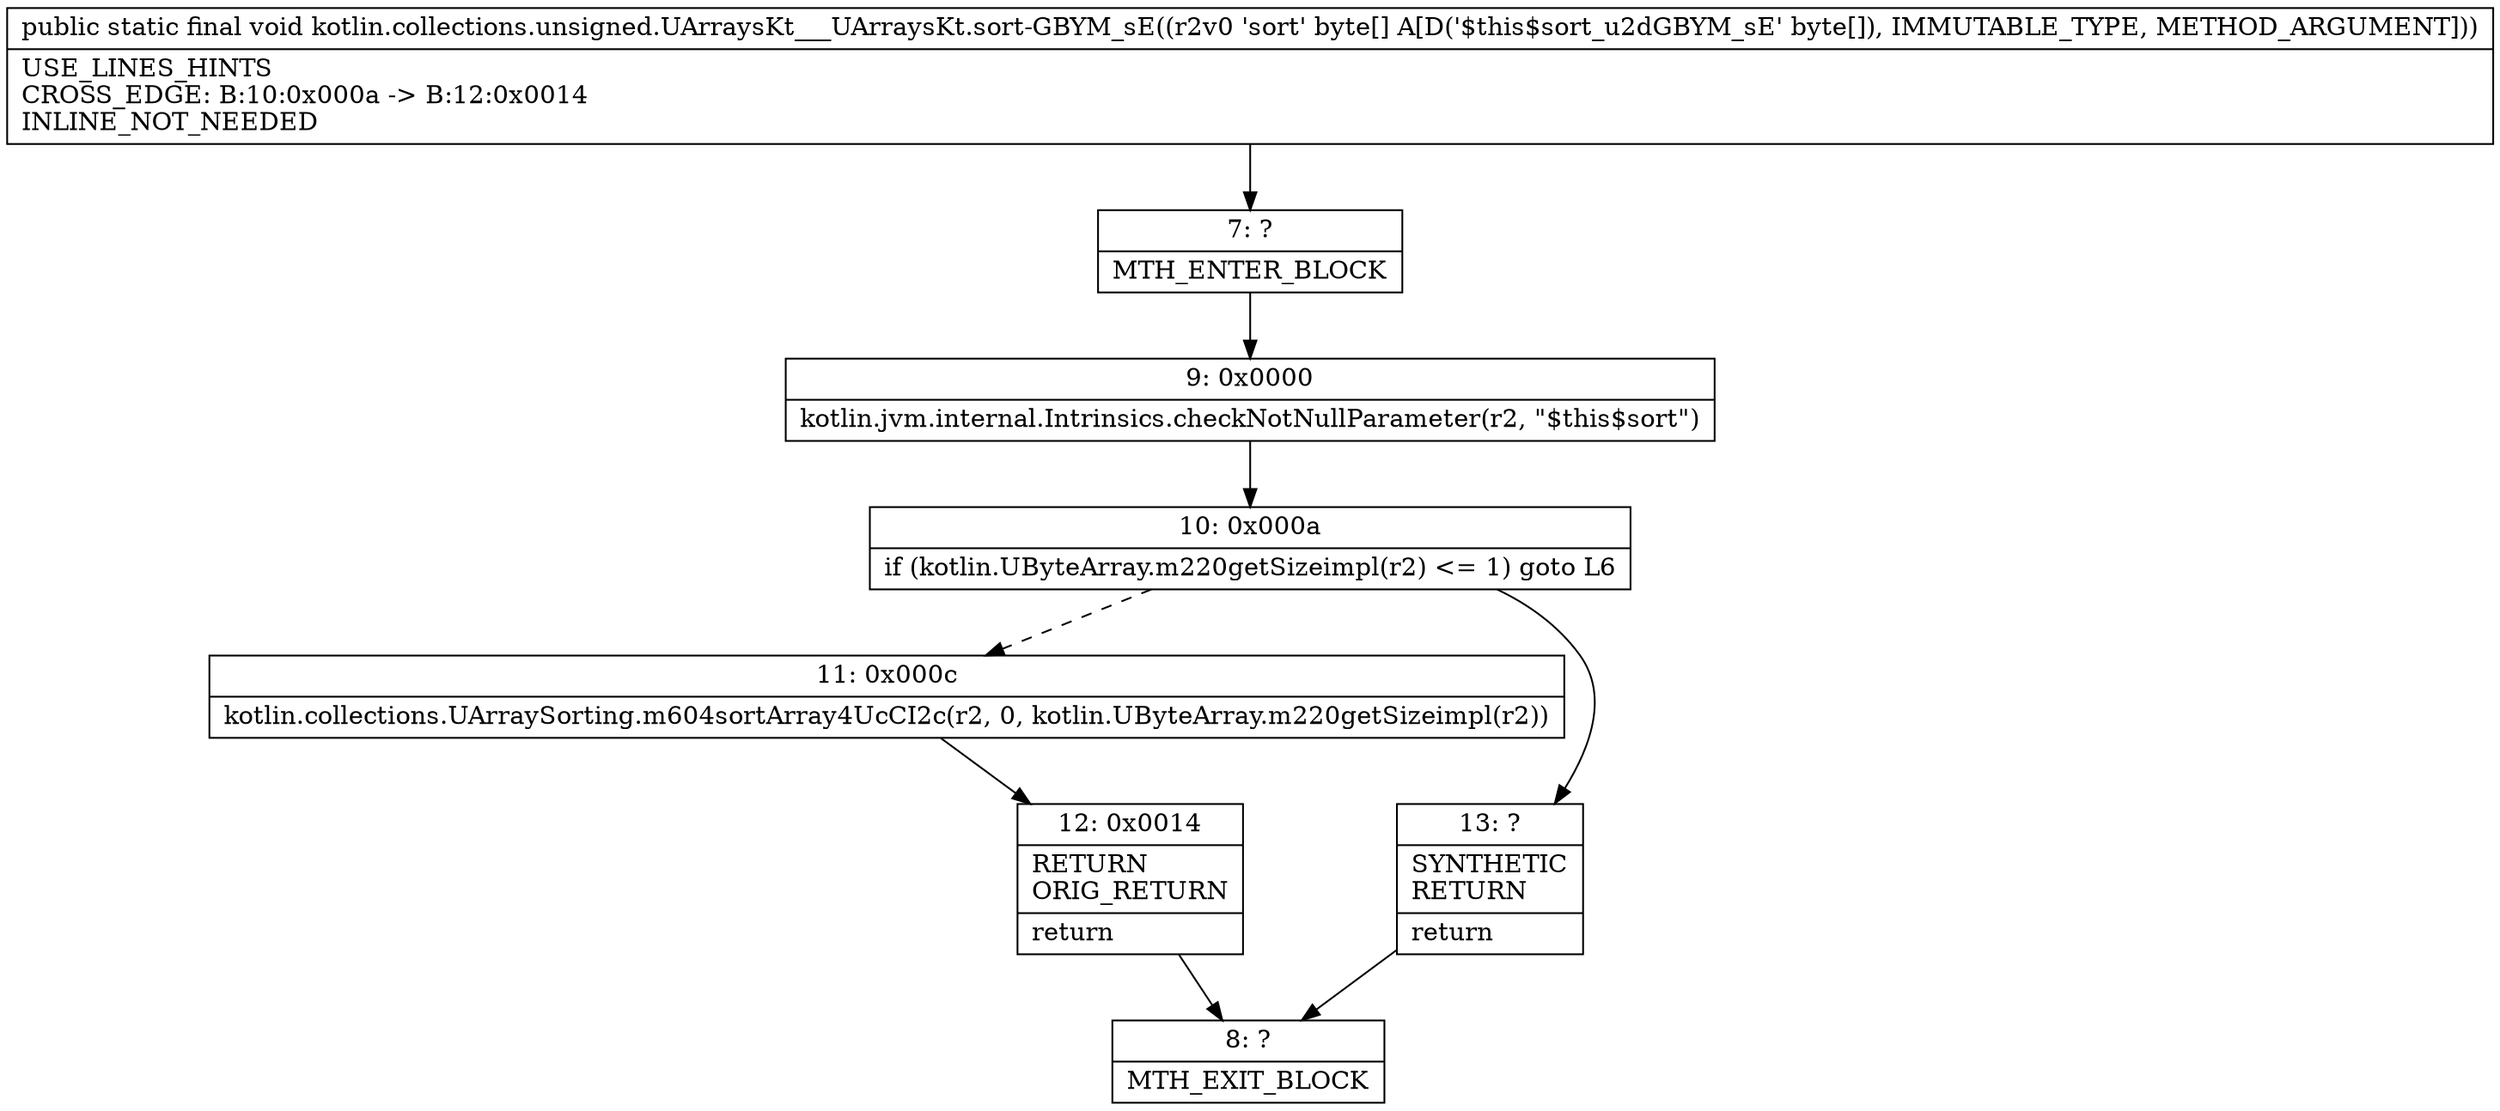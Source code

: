 digraph "CFG forkotlin.collections.unsigned.UArraysKt___UArraysKt.sort\-GBYM_sE([B)V" {
Node_7 [shape=record,label="{7\:\ ?|MTH_ENTER_BLOCK\l}"];
Node_9 [shape=record,label="{9\:\ 0x0000|kotlin.jvm.internal.Intrinsics.checkNotNullParameter(r2, \"$this$sort\")\l}"];
Node_10 [shape=record,label="{10\:\ 0x000a|if (kotlin.UByteArray.m220getSizeimpl(r2) \<= 1) goto L6\l}"];
Node_11 [shape=record,label="{11\:\ 0x000c|kotlin.collections.UArraySorting.m604sortArray4UcCI2c(r2, 0, kotlin.UByteArray.m220getSizeimpl(r2))\l}"];
Node_12 [shape=record,label="{12\:\ 0x0014|RETURN\lORIG_RETURN\l|return\l}"];
Node_8 [shape=record,label="{8\:\ ?|MTH_EXIT_BLOCK\l}"];
Node_13 [shape=record,label="{13\:\ ?|SYNTHETIC\lRETURN\l|return\l}"];
MethodNode[shape=record,label="{public static final void kotlin.collections.unsigned.UArraysKt___UArraysKt.sort\-GBYM_sE((r2v0 'sort' byte[] A[D('$this$sort_u2dGBYM_sE' byte[]), IMMUTABLE_TYPE, METHOD_ARGUMENT]))  | USE_LINES_HINTS\lCROSS_EDGE: B:10:0x000a \-\> B:12:0x0014\lINLINE_NOT_NEEDED\l}"];
MethodNode -> Node_7;Node_7 -> Node_9;
Node_9 -> Node_10;
Node_10 -> Node_11[style=dashed];
Node_10 -> Node_13;
Node_11 -> Node_12;
Node_12 -> Node_8;
Node_13 -> Node_8;
}

